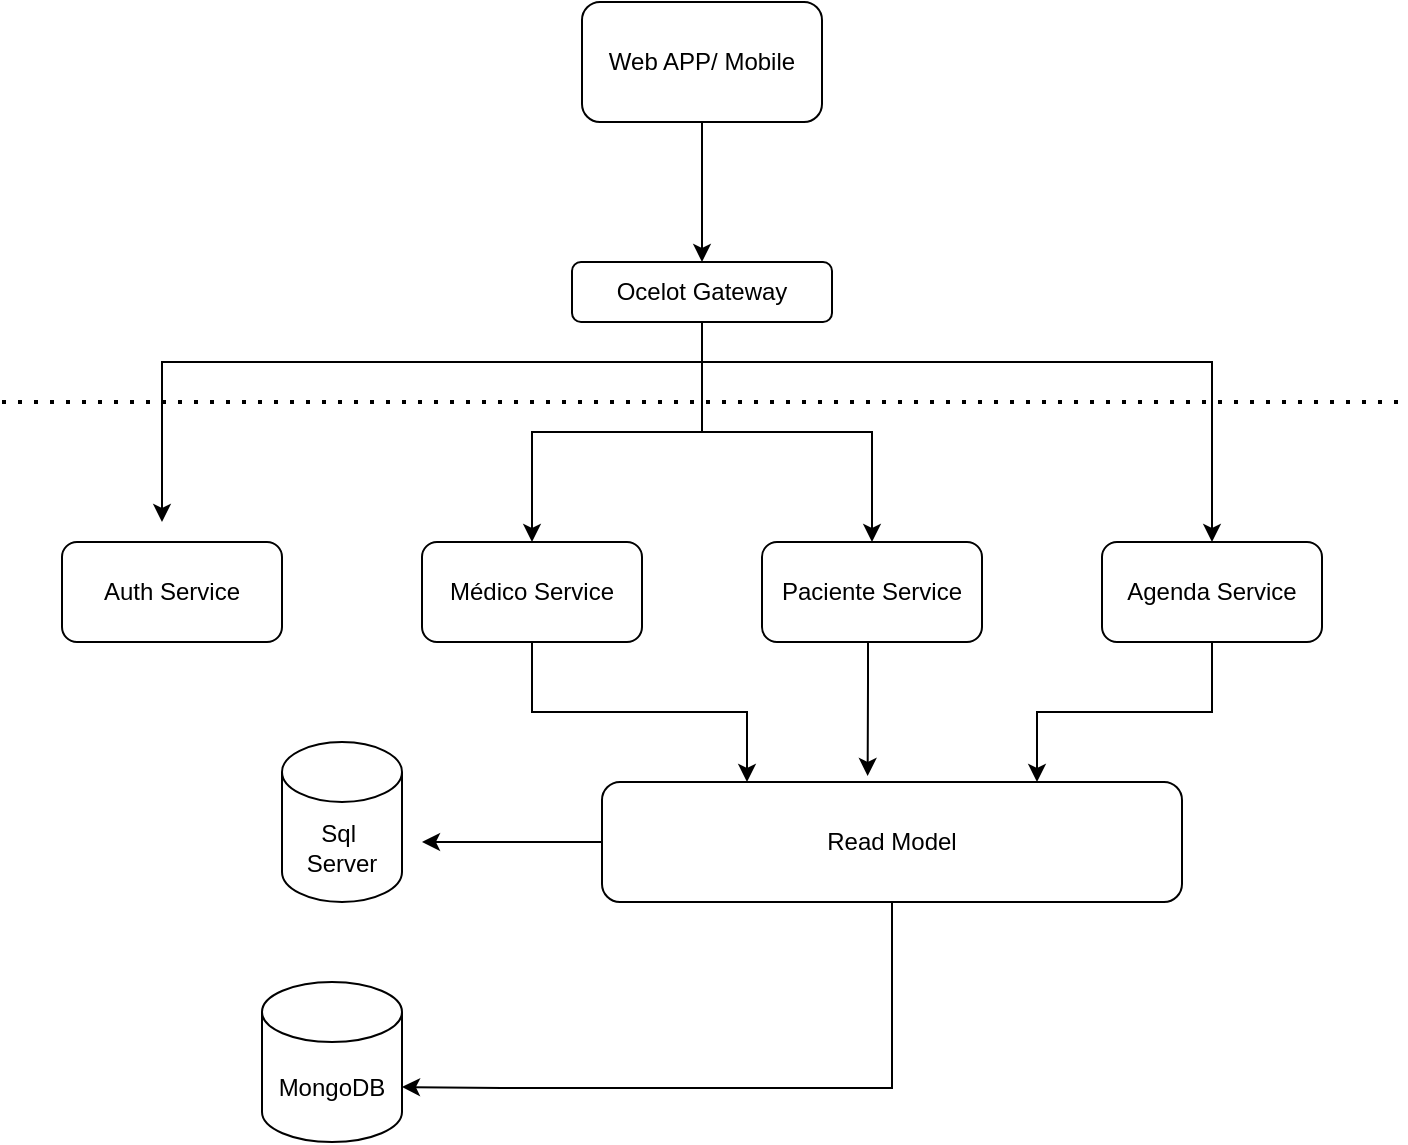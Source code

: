 <mxfile version="27.0.9">
  <diagram name="Página-1" id="WsA4Rrwox_fei_d7IAPs">
    <mxGraphModel dx="1372" dy="719" grid="1" gridSize="10" guides="1" tooltips="1" connect="1" arrows="1" fold="1" page="1" pageScale="1" pageWidth="827" pageHeight="1169" math="0" shadow="0">
      <root>
        <mxCell id="0" />
        <mxCell id="1" parent="0" />
        <mxCell id="0Tmd56p7xsm4xkP--Wbr-2" style="edgeStyle=orthogonalEdgeStyle;rounded=0;orthogonalLoop=1;jettySize=auto;html=1;" edge="1" parent="1" source="0Tmd56p7xsm4xkP--Wbr-1" target="0Tmd56p7xsm4xkP--Wbr-3">
          <mxGeometry relative="1" as="geometry">
            <mxPoint x="390.0" y="210" as="targetPoint" />
          </mxGeometry>
        </mxCell>
        <mxCell id="0Tmd56p7xsm4xkP--Wbr-1" value="Web APP/ Mobile" style="rounded=1;whiteSpace=wrap;html=1;" vertex="1" parent="1">
          <mxGeometry x="330" y="80" width="120" height="60" as="geometry" />
        </mxCell>
        <mxCell id="0Tmd56p7xsm4xkP--Wbr-11" style="edgeStyle=orthogonalEdgeStyle;rounded=0;orthogonalLoop=1;jettySize=auto;html=1;entryX=0.364;entryY=0;entryDx=0;entryDy=0;entryPerimeter=0;exitX=0.5;exitY=1;exitDx=0;exitDy=0;" edge="1" parent="1" source="0Tmd56p7xsm4xkP--Wbr-3">
          <mxGeometry relative="1" as="geometry">
            <mxPoint x="120.0" y="340" as="targetPoint" />
            <mxPoint x="399.96" y="230" as="sourcePoint" />
            <Array as="points">
              <mxPoint x="390" y="260" />
              <mxPoint x="120" y="260" />
            </Array>
          </mxGeometry>
        </mxCell>
        <mxCell id="0Tmd56p7xsm4xkP--Wbr-12" style="edgeStyle=orthogonalEdgeStyle;rounded=0;orthogonalLoop=1;jettySize=auto;html=1;entryX=0.5;entryY=0;entryDx=0;entryDy=0;" edge="1" parent="1" source="0Tmd56p7xsm4xkP--Wbr-3" target="0Tmd56p7xsm4xkP--Wbr-8">
          <mxGeometry relative="1" as="geometry" />
        </mxCell>
        <mxCell id="0Tmd56p7xsm4xkP--Wbr-13" style="edgeStyle=orthogonalEdgeStyle;rounded=0;orthogonalLoop=1;jettySize=auto;html=1;entryX=0.5;entryY=0;entryDx=0;entryDy=0;" edge="1" parent="1" source="0Tmd56p7xsm4xkP--Wbr-3" target="0Tmd56p7xsm4xkP--Wbr-9">
          <mxGeometry relative="1" as="geometry" />
        </mxCell>
        <mxCell id="0Tmd56p7xsm4xkP--Wbr-14" style="edgeStyle=orthogonalEdgeStyle;rounded=0;orthogonalLoop=1;jettySize=auto;html=1;entryX=0.5;entryY=0;entryDx=0;entryDy=0;" edge="1" parent="1" source="0Tmd56p7xsm4xkP--Wbr-3" target="0Tmd56p7xsm4xkP--Wbr-10">
          <mxGeometry relative="1" as="geometry">
            <Array as="points">
              <mxPoint x="390" y="260" />
              <mxPoint x="645" y="260" />
            </Array>
          </mxGeometry>
        </mxCell>
        <mxCell id="0Tmd56p7xsm4xkP--Wbr-3" value="Ocelot Gateway" style="rounded=1;whiteSpace=wrap;html=1;" vertex="1" parent="1">
          <mxGeometry x="325" y="210" width="130" height="30" as="geometry" />
        </mxCell>
        <mxCell id="0Tmd56p7xsm4xkP--Wbr-4" value="" style="endArrow=none;dashed=1;html=1;dashPattern=1 3;strokeWidth=2;rounded=0;" edge="1" parent="1">
          <mxGeometry width="50" height="50" relative="1" as="geometry">
            <mxPoint x="40" y="280" as="sourcePoint" />
            <mxPoint x="740" y="280" as="targetPoint" />
            <Array as="points">
              <mxPoint x="370" y="280" />
            </Array>
          </mxGeometry>
        </mxCell>
        <mxCell id="0Tmd56p7xsm4xkP--Wbr-7" value="Auth Service" style="rounded=1;whiteSpace=wrap;html=1;" vertex="1" parent="1">
          <mxGeometry x="70" y="350" width="110" height="50" as="geometry" />
        </mxCell>
        <mxCell id="0Tmd56p7xsm4xkP--Wbr-21" style="edgeStyle=orthogonalEdgeStyle;rounded=0;orthogonalLoop=1;jettySize=auto;html=1;entryX=0.25;entryY=0;entryDx=0;entryDy=0;" edge="1" parent="1" source="0Tmd56p7xsm4xkP--Wbr-8" target="0Tmd56p7xsm4xkP--Wbr-15">
          <mxGeometry relative="1" as="geometry" />
        </mxCell>
        <mxCell id="0Tmd56p7xsm4xkP--Wbr-8" value="Médico Service" style="rounded=1;whiteSpace=wrap;html=1;" vertex="1" parent="1">
          <mxGeometry x="250" y="350" width="110" height="50" as="geometry" />
        </mxCell>
        <mxCell id="0Tmd56p7xsm4xkP--Wbr-9" value="Paciente Service" style="rounded=1;whiteSpace=wrap;html=1;" vertex="1" parent="1">
          <mxGeometry x="420" y="350" width="110" height="50" as="geometry" />
        </mxCell>
        <mxCell id="0Tmd56p7xsm4xkP--Wbr-23" style="edgeStyle=orthogonalEdgeStyle;rounded=0;orthogonalLoop=1;jettySize=auto;html=1;entryX=0.75;entryY=0;entryDx=0;entryDy=0;" edge="1" parent="1" source="0Tmd56p7xsm4xkP--Wbr-10" target="0Tmd56p7xsm4xkP--Wbr-15">
          <mxGeometry relative="1" as="geometry" />
        </mxCell>
        <mxCell id="0Tmd56p7xsm4xkP--Wbr-10" value="Agenda Service" style="rounded=1;whiteSpace=wrap;html=1;" vertex="1" parent="1">
          <mxGeometry x="590" y="350" width="110" height="50" as="geometry" />
        </mxCell>
        <mxCell id="0Tmd56p7xsm4xkP--Wbr-24" style="edgeStyle=orthogonalEdgeStyle;rounded=0;orthogonalLoop=1;jettySize=auto;html=1;" edge="1" parent="1" source="0Tmd56p7xsm4xkP--Wbr-15">
          <mxGeometry relative="1" as="geometry">
            <mxPoint x="250" y="500" as="targetPoint" />
          </mxGeometry>
        </mxCell>
        <mxCell id="0Tmd56p7xsm4xkP--Wbr-15" value="Read Model" style="rounded=1;whiteSpace=wrap;html=1;" vertex="1" parent="1">
          <mxGeometry x="340" y="470" width="290" height="60" as="geometry" />
        </mxCell>
        <mxCell id="0Tmd56p7xsm4xkP--Wbr-16" value="Sql&amp;nbsp;&lt;div&gt;Server&lt;/div&gt;" style="shape=cylinder3;whiteSpace=wrap;html=1;boundedLbl=1;backgroundOutline=1;size=15;" vertex="1" parent="1">
          <mxGeometry x="180" y="450" width="60" height="80" as="geometry" />
        </mxCell>
        <mxCell id="0Tmd56p7xsm4xkP--Wbr-22" style="edgeStyle=orthogonalEdgeStyle;rounded=0;orthogonalLoop=1;jettySize=auto;html=1;entryX=0.458;entryY=-0.05;entryDx=0;entryDy=0;entryPerimeter=0;" edge="1" parent="1" source="0Tmd56p7xsm4xkP--Wbr-9" target="0Tmd56p7xsm4xkP--Wbr-15">
          <mxGeometry relative="1" as="geometry">
            <Array as="points">
              <mxPoint x="473" y="420" />
              <mxPoint x="473" y="420" />
            </Array>
          </mxGeometry>
        </mxCell>
        <mxCell id="0Tmd56p7xsm4xkP--Wbr-25" value="MongoDB" style="shape=cylinder3;whiteSpace=wrap;html=1;boundedLbl=1;backgroundOutline=1;size=15;" vertex="1" parent="1">
          <mxGeometry x="170" y="570" width="70" height="80" as="geometry" />
        </mxCell>
        <mxCell id="0Tmd56p7xsm4xkP--Wbr-26" style="edgeStyle=orthogonalEdgeStyle;rounded=0;orthogonalLoop=1;jettySize=auto;html=1;entryX=1;entryY=0;entryDx=0;entryDy=52.5;entryPerimeter=0;" edge="1" parent="1" source="0Tmd56p7xsm4xkP--Wbr-15" target="0Tmd56p7xsm4xkP--Wbr-25">
          <mxGeometry relative="1" as="geometry">
            <Array as="points">
              <mxPoint x="485" y="623" />
              <mxPoint x="290" y="623" />
            </Array>
          </mxGeometry>
        </mxCell>
      </root>
    </mxGraphModel>
  </diagram>
</mxfile>
